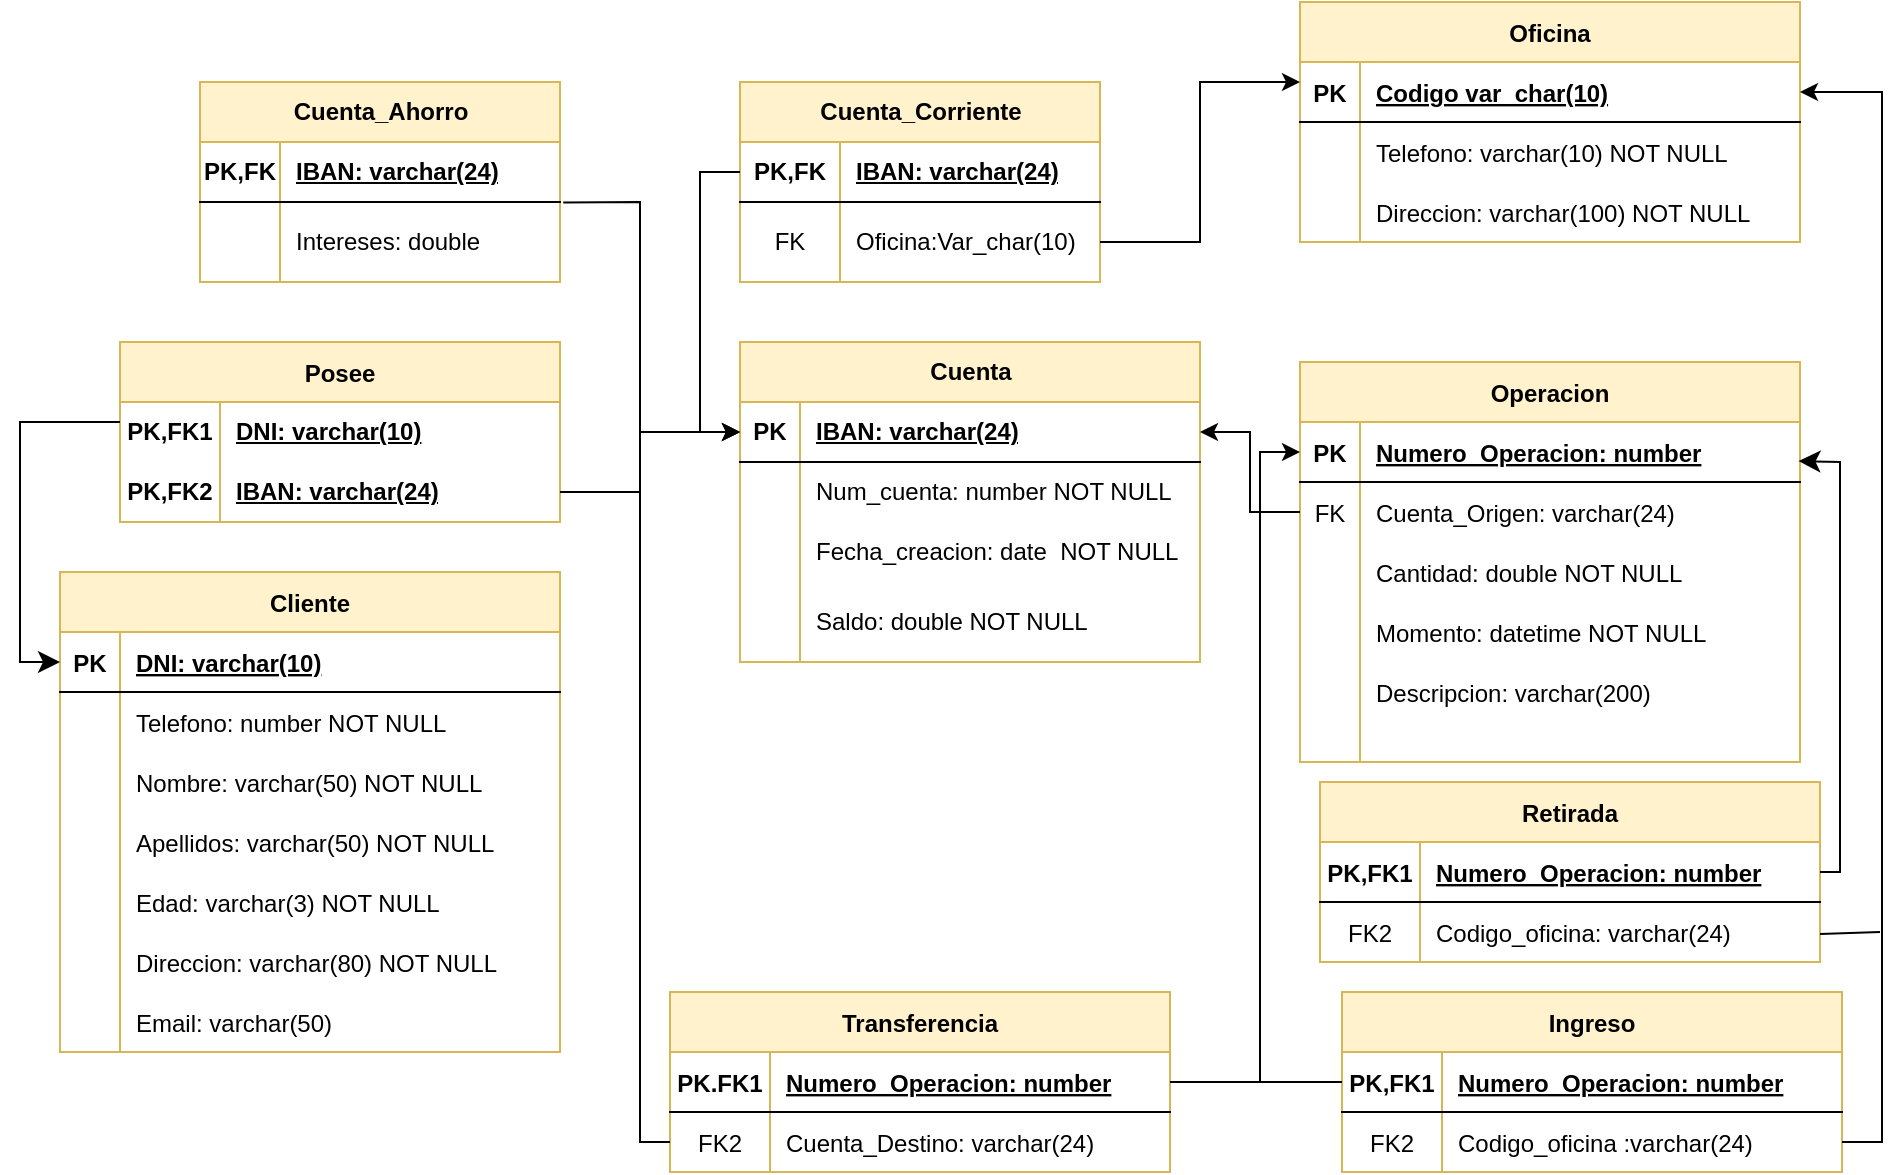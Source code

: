 <mxfile version="23.1.5" type="google">
  <diagram name="Página-1" id="_a5Kxed5pakfMNDHo23_">
    <mxGraphModel grid="1" page="1" gridSize="10" guides="1" tooltips="1" connect="1" arrows="1" fold="1" pageScale="1" pageWidth="827" pageHeight="1169" math="0" shadow="0">
      <root>
        <mxCell id="0" />
        <mxCell id="1" parent="0" />
        <mxCell id="SY_K9z8KjNiZFVUnsQmY-13" value="Oficina" style="shape=table;startSize=30;container=1;collapsible=1;childLayout=tableLayout;fixedRows=1;rowLines=0;fontStyle=1;align=center;resizeLast=1;fillColor=#fff2cc;strokeColor=#d6b656;" vertex="1" parent="1">
          <mxGeometry x="970" y="180" width="250" height="120" as="geometry" />
        </mxCell>
        <mxCell id="SY_K9z8KjNiZFVUnsQmY-14" value="" style="shape=partialRectangle;collapsible=0;dropTarget=0;pointerEvents=0;fillColor=none;points=[[0,0.5],[1,0.5]];portConstraint=eastwest;top=0;left=0;right=0;bottom=1;" vertex="1" parent="SY_K9z8KjNiZFVUnsQmY-13">
          <mxGeometry y="30" width="250" height="30" as="geometry" />
        </mxCell>
        <mxCell id="SY_K9z8KjNiZFVUnsQmY-15" value="PK" style="shape=partialRectangle;overflow=hidden;connectable=0;fillColor=none;top=0;left=0;bottom=0;right=0;fontStyle=1;" vertex="1" parent="SY_K9z8KjNiZFVUnsQmY-14">
          <mxGeometry width="30" height="30" as="geometry">
            <mxRectangle width="30" height="30" as="alternateBounds" />
          </mxGeometry>
        </mxCell>
        <mxCell id="SY_K9z8KjNiZFVUnsQmY-16" value="Codigo var_char(10)" style="shape=partialRectangle;overflow=hidden;connectable=0;fillColor=none;top=0;left=0;bottom=0;right=0;align=left;spacingLeft=6;fontStyle=5;" vertex="1" parent="SY_K9z8KjNiZFVUnsQmY-14">
          <mxGeometry x="30" width="220" height="30" as="geometry">
            <mxRectangle width="220" height="30" as="alternateBounds" />
          </mxGeometry>
        </mxCell>
        <mxCell id="8aGCpxh9kQ5YBulFgz8Q-68" value="" style="shape=tableRow;horizontal=0;startSize=0;swimlaneHead=0;swimlaneBody=0;fillColor=none;collapsible=0;dropTarget=0;points=[[0,0.5],[1,0.5]];portConstraint=eastwest;top=0;left=0;right=0;bottom=0;" vertex="1" parent="SY_K9z8KjNiZFVUnsQmY-13">
          <mxGeometry y="60" width="250" height="30" as="geometry" />
        </mxCell>
        <mxCell id="8aGCpxh9kQ5YBulFgz8Q-69" value="" style="shape=partialRectangle;connectable=0;fillColor=none;top=0;left=0;bottom=0;right=0;editable=1;overflow=hidden;" vertex="1" parent="8aGCpxh9kQ5YBulFgz8Q-68">
          <mxGeometry width="30" height="30" as="geometry">
            <mxRectangle width="30" height="30" as="alternateBounds" />
          </mxGeometry>
        </mxCell>
        <mxCell id="8aGCpxh9kQ5YBulFgz8Q-70" value="Telefono: varchar(10) NOT NULL" style="shape=partialRectangle;connectable=0;fillColor=none;top=0;left=0;bottom=0;right=0;align=left;spacingLeft=6;overflow=hidden;" vertex="1" parent="8aGCpxh9kQ5YBulFgz8Q-68">
          <mxGeometry x="30" width="220" height="30" as="geometry">
            <mxRectangle width="220" height="30" as="alternateBounds" />
          </mxGeometry>
        </mxCell>
        <mxCell id="8aGCpxh9kQ5YBulFgz8Q-57" value="" style="shape=tableRow;horizontal=0;startSize=0;swimlaneHead=0;swimlaneBody=0;fillColor=none;collapsible=0;dropTarget=0;points=[[0,0.5],[1,0.5]];portConstraint=eastwest;top=0;left=0;right=0;bottom=0;" vertex="1" parent="SY_K9z8KjNiZFVUnsQmY-13">
          <mxGeometry y="90" width="250" height="30" as="geometry" />
        </mxCell>
        <mxCell id="8aGCpxh9kQ5YBulFgz8Q-58" value="" style="shape=partialRectangle;connectable=0;fillColor=none;top=0;left=0;bottom=0;right=0;editable=1;overflow=hidden;" vertex="1" parent="8aGCpxh9kQ5YBulFgz8Q-57">
          <mxGeometry width="30" height="30" as="geometry">
            <mxRectangle width="30" height="30" as="alternateBounds" />
          </mxGeometry>
        </mxCell>
        <mxCell id="8aGCpxh9kQ5YBulFgz8Q-59" value="Direccion: varchar(100) NOT NULL" style="shape=partialRectangle;connectable=0;fillColor=none;top=0;left=0;bottom=0;right=0;align=left;spacingLeft=6;overflow=hidden;" vertex="1" parent="8aGCpxh9kQ5YBulFgz8Q-57">
          <mxGeometry x="30" width="220" height="30" as="geometry">
            <mxRectangle width="220" height="30" as="alternateBounds" />
          </mxGeometry>
        </mxCell>
        <mxCell id="SY_K9z8KjNiZFVUnsQmY-23" value="Cliente" style="shape=table;startSize=30;container=1;collapsible=1;childLayout=tableLayout;fixedRows=1;rowLines=0;fontStyle=1;align=center;resizeLast=1;fillColor=#fff2cc;strokeColor=#d6b656;" vertex="1" parent="1">
          <mxGeometry x="350" y="465" width="250" height="240" as="geometry" />
        </mxCell>
        <mxCell id="SY_K9z8KjNiZFVUnsQmY-24" value="" style="shape=partialRectangle;collapsible=0;dropTarget=0;pointerEvents=0;fillColor=none;points=[[0,0.5],[1,0.5]];portConstraint=eastwest;top=0;left=0;right=0;bottom=1;" vertex="1" parent="SY_K9z8KjNiZFVUnsQmY-23">
          <mxGeometry y="30" width="250" height="30" as="geometry" />
        </mxCell>
        <mxCell id="SY_K9z8KjNiZFVUnsQmY-25" value="PK" style="shape=partialRectangle;overflow=hidden;connectable=0;fillColor=none;top=0;left=0;bottom=0;right=0;fontStyle=1;" vertex="1" parent="SY_K9z8KjNiZFVUnsQmY-24">
          <mxGeometry width="30" height="30" as="geometry">
            <mxRectangle width="30" height="30" as="alternateBounds" />
          </mxGeometry>
        </mxCell>
        <mxCell id="SY_K9z8KjNiZFVUnsQmY-26" value="DNI: varchar(10)" style="shape=partialRectangle;overflow=hidden;connectable=0;fillColor=none;top=0;left=0;bottom=0;right=0;align=left;spacingLeft=6;fontStyle=5;" vertex="1" parent="SY_K9z8KjNiZFVUnsQmY-24">
          <mxGeometry x="30" width="220" height="30" as="geometry">
            <mxRectangle width="220" height="30" as="alternateBounds" />
          </mxGeometry>
        </mxCell>
        <mxCell id="SY_K9z8KjNiZFVUnsQmY-27" value="" style="shape=partialRectangle;collapsible=0;dropTarget=0;pointerEvents=0;fillColor=none;points=[[0,0.5],[1,0.5]];portConstraint=eastwest;top=0;left=0;right=0;bottom=0;" vertex="1" parent="SY_K9z8KjNiZFVUnsQmY-23">
          <mxGeometry y="60" width="250" height="30" as="geometry" />
        </mxCell>
        <mxCell id="SY_K9z8KjNiZFVUnsQmY-28" value="" style="shape=partialRectangle;overflow=hidden;connectable=0;fillColor=none;top=0;left=0;bottom=0;right=0;" vertex="1" parent="SY_K9z8KjNiZFVUnsQmY-27">
          <mxGeometry width="30" height="30" as="geometry">
            <mxRectangle width="30" height="30" as="alternateBounds" />
          </mxGeometry>
        </mxCell>
        <mxCell id="SY_K9z8KjNiZFVUnsQmY-29" value="Telefono: number NOT NULL" style="shape=partialRectangle;overflow=hidden;connectable=0;fillColor=none;top=0;left=0;bottom=0;right=0;align=left;spacingLeft=6;" vertex="1" parent="SY_K9z8KjNiZFVUnsQmY-27">
          <mxGeometry x="30" width="220" height="30" as="geometry">
            <mxRectangle width="220" height="30" as="alternateBounds" />
          </mxGeometry>
        </mxCell>
        <mxCell id="b5yKwRgQut3IJMSiJozB-2" value="" style="shape=tableRow;horizontal=0;startSize=0;swimlaneHead=0;swimlaneBody=0;fillColor=none;collapsible=0;dropTarget=0;points=[[0,0.5],[1,0.5]];portConstraint=eastwest;top=0;left=0;right=0;bottom=0;" vertex="1" parent="SY_K9z8KjNiZFVUnsQmY-23">
          <mxGeometry y="90" width="250" height="150" as="geometry" />
        </mxCell>
        <mxCell id="b5yKwRgQut3IJMSiJozB-3" value="" style="shape=partialRectangle;connectable=0;fillColor=none;top=0;left=0;bottom=0;right=0;editable=1;overflow=hidden;" vertex="1" parent="b5yKwRgQut3IJMSiJozB-2">
          <mxGeometry width="30" height="150" as="geometry">
            <mxRectangle width="30" height="150" as="alternateBounds" />
          </mxGeometry>
        </mxCell>
        <mxCell id="b5yKwRgQut3IJMSiJozB-4" value="" style="shape=partialRectangle;connectable=0;fillColor=none;top=0;left=0;bottom=0;right=0;align=left;spacingLeft=6;overflow=hidden;" vertex="1" parent="b5yKwRgQut3IJMSiJozB-2">
          <mxGeometry x="30" width="220" height="150" as="geometry">
            <mxRectangle width="220" height="150" as="alternateBounds" />
          </mxGeometry>
        </mxCell>
        <mxCell id="SY_K9z8KjNiZFVUnsQmY-30" value="Nombre: varchar(50) NOT NULL" style="shape=partialRectangle;overflow=hidden;connectable=0;fillColor=none;top=0;left=0;bottom=0;right=0;align=left;spacingLeft=6;" vertex="1" parent="1">
          <mxGeometry x="380" y="555" width="221" height="30" as="geometry">
            <mxRectangle width="220" height="30" as="alternateBounds" />
          </mxGeometry>
        </mxCell>
        <mxCell id="b5yKwRgQut3IJMSiJozB-5" value="Cuenta" style="shape=table;startSize=30;container=1;collapsible=1;childLayout=tableLayout;fixedRows=1;rowLines=0;fontStyle=1;align=center;resizeLast=1;html=1;fillColor=#fff2cc;strokeColor=#d6b656;" vertex="1" parent="1">
          <mxGeometry x="690" y="350" width="230" height="160" as="geometry">
            <mxRectangle x="130" y="410" width="80" height="30" as="alternateBounds" />
          </mxGeometry>
        </mxCell>
        <mxCell id="b5yKwRgQut3IJMSiJozB-6" value="" style="shape=tableRow;horizontal=0;startSize=0;swimlaneHead=0;swimlaneBody=0;fillColor=none;collapsible=0;dropTarget=0;points=[[0,0.5],[1,0.5]];portConstraint=eastwest;top=0;left=0;right=0;bottom=1;" vertex="1" parent="b5yKwRgQut3IJMSiJozB-5">
          <mxGeometry y="30" width="230" height="30" as="geometry" />
        </mxCell>
        <mxCell id="b5yKwRgQut3IJMSiJozB-7" value="PK" style="shape=partialRectangle;connectable=0;fillColor=none;top=0;left=0;bottom=0;right=0;fontStyle=1;overflow=hidden;whiteSpace=wrap;html=1;" vertex="1" parent="b5yKwRgQut3IJMSiJozB-6">
          <mxGeometry width="30" height="30" as="geometry">
            <mxRectangle width="30" height="30" as="alternateBounds" />
          </mxGeometry>
        </mxCell>
        <mxCell id="b5yKwRgQut3IJMSiJozB-8" value="IBAN: varchar(24)" style="shape=partialRectangle;connectable=0;fillColor=none;top=0;left=0;bottom=0;right=0;align=left;spacingLeft=6;fontStyle=5;overflow=hidden;whiteSpace=wrap;html=1;" vertex="1" parent="b5yKwRgQut3IJMSiJozB-6">
          <mxGeometry x="30" width="200" height="30" as="geometry">
            <mxRectangle width="200" height="30" as="alternateBounds" />
          </mxGeometry>
        </mxCell>
        <mxCell id="b5yKwRgQut3IJMSiJozB-9" value="" style="shape=tableRow;horizontal=0;startSize=0;swimlaneHead=0;swimlaneBody=0;fillColor=none;collapsible=0;dropTarget=0;points=[[0,0.5],[1,0.5]];portConstraint=eastwest;top=0;left=0;right=0;bottom=0;" vertex="1" parent="b5yKwRgQut3IJMSiJozB-5">
          <mxGeometry y="60" width="230" height="30" as="geometry" />
        </mxCell>
        <mxCell id="b5yKwRgQut3IJMSiJozB-10" value="" style="shape=partialRectangle;connectable=0;fillColor=none;top=0;left=0;bottom=0;right=0;editable=1;overflow=hidden;whiteSpace=wrap;html=1;" vertex="1" parent="b5yKwRgQut3IJMSiJozB-9">
          <mxGeometry width="30" height="30" as="geometry">
            <mxRectangle width="30" height="30" as="alternateBounds" />
          </mxGeometry>
        </mxCell>
        <mxCell id="b5yKwRgQut3IJMSiJozB-11" value="Num_cuenta: number NOT NULL" style="shape=partialRectangle;connectable=0;fillColor=none;top=0;left=0;bottom=0;right=0;align=left;spacingLeft=6;overflow=hidden;whiteSpace=wrap;html=1;" vertex="1" parent="b5yKwRgQut3IJMSiJozB-9">
          <mxGeometry x="30" width="200" height="30" as="geometry">
            <mxRectangle width="200" height="30" as="alternateBounds" />
          </mxGeometry>
        </mxCell>
        <mxCell id="b5yKwRgQut3IJMSiJozB-12" value="" style="shape=tableRow;horizontal=0;startSize=0;swimlaneHead=0;swimlaneBody=0;fillColor=none;collapsible=0;dropTarget=0;points=[[0,0.5],[1,0.5]];portConstraint=eastwest;top=0;left=0;right=0;bottom=0;" vertex="1" parent="b5yKwRgQut3IJMSiJozB-5">
          <mxGeometry y="90" width="230" height="30" as="geometry" />
        </mxCell>
        <mxCell id="b5yKwRgQut3IJMSiJozB-13" value="" style="shape=partialRectangle;connectable=0;fillColor=none;top=0;left=0;bottom=0;right=0;editable=1;overflow=hidden;whiteSpace=wrap;html=1;" vertex="1" parent="b5yKwRgQut3IJMSiJozB-12">
          <mxGeometry width="30" height="30" as="geometry">
            <mxRectangle width="30" height="30" as="alternateBounds" />
          </mxGeometry>
        </mxCell>
        <mxCell id="b5yKwRgQut3IJMSiJozB-14" value="Fecha_creacion: date&amp;nbsp; NOT NULL" style="shape=partialRectangle;connectable=0;fillColor=none;top=0;left=0;bottom=0;right=0;align=left;spacingLeft=6;overflow=hidden;whiteSpace=wrap;html=1;" vertex="1" parent="b5yKwRgQut3IJMSiJozB-12">
          <mxGeometry x="30" width="200" height="30" as="geometry">
            <mxRectangle width="200" height="30" as="alternateBounds" />
          </mxGeometry>
        </mxCell>
        <mxCell id="b5yKwRgQut3IJMSiJozB-15" value="" style="shape=tableRow;horizontal=0;startSize=0;swimlaneHead=0;swimlaneBody=0;fillColor=none;collapsible=0;dropTarget=0;points=[[0,0.5],[1,0.5]];portConstraint=eastwest;top=0;left=0;right=0;bottom=0;" vertex="1" parent="b5yKwRgQut3IJMSiJozB-5">
          <mxGeometry y="120" width="230" height="40" as="geometry" />
        </mxCell>
        <mxCell id="b5yKwRgQut3IJMSiJozB-16" value="" style="shape=partialRectangle;connectable=0;fillColor=none;top=0;left=0;bottom=0;right=0;editable=1;overflow=hidden;whiteSpace=wrap;html=1;" vertex="1" parent="b5yKwRgQut3IJMSiJozB-15">
          <mxGeometry width="30" height="40" as="geometry">
            <mxRectangle width="30" height="40" as="alternateBounds" />
          </mxGeometry>
        </mxCell>
        <mxCell id="b5yKwRgQut3IJMSiJozB-17" value="Saldo: double NOT NULL" style="shape=partialRectangle;connectable=0;fillColor=none;top=0;left=0;bottom=0;right=0;align=left;spacingLeft=6;overflow=hidden;whiteSpace=wrap;html=1;" vertex="1" parent="b5yKwRgQut3IJMSiJozB-15">
          <mxGeometry x="30" width="200" height="40" as="geometry">
            <mxRectangle width="200" height="40" as="alternateBounds" />
          </mxGeometry>
        </mxCell>
        <mxCell id="SY_K9z8KjNiZFVUnsQmY-31" value="Apellidos: varchar(50) NOT NULL" style="shape=partialRectangle;overflow=hidden;connectable=0;fillColor=none;top=0;left=0;bottom=0;right=0;align=left;spacingLeft=6;" vertex="1" parent="1">
          <mxGeometry x="380" y="585" width="220" height="30" as="geometry">
            <mxRectangle width="220" height="30" as="alternateBounds" />
          </mxGeometry>
        </mxCell>
        <mxCell id="SY_K9z8KjNiZFVUnsQmY-32" value="Edad: varchar(3) NOT NULL" style="shape=partialRectangle;overflow=hidden;connectable=0;fillColor=none;top=0;left=0;bottom=0;right=0;align=left;spacingLeft=6;" vertex="1" parent="1">
          <mxGeometry x="380" y="615" width="220" height="30" as="geometry">
            <mxRectangle width="220" height="30" as="alternateBounds" />
          </mxGeometry>
        </mxCell>
        <mxCell id="SY_K9z8KjNiZFVUnsQmY-33" value="Direccion: varchar(80) NOT NULL" style="shape=partialRectangle;overflow=hidden;connectable=0;fillColor=none;top=0;left=0;bottom=0;right=0;align=left;spacingLeft=6;" vertex="1" parent="1">
          <mxGeometry x="380" y="645" width="220" height="30" as="geometry">
            <mxRectangle width="220" height="30" as="alternateBounds" />
          </mxGeometry>
        </mxCell>
        <mxCell id="SY_K9z8KjNiZFVUnsQmY-34" value="Email: varchar(50)" style="shape=partialRectangle;overflow=hidden;connectable=0;fillColor=none;top=0;left=0;bottom=0;right=0;align=left;spacingLeft=6;" vertex="1" parent="1">
          <mxGeometry x="380" y="675" width="220" height="30" as="geometry">
            <mxRectangle width="220" height="30" as="alternateBounds" />
          </mxGeometry>
        </mxCell>
        <mxCell id="SY_K9z8KjNiZFVUnsQmY-48" value="Operacion" style="shape=table;startSize=30;container=1;collapsible=1;childLayout=tableLayout;fixedRows=1;rowLines=0;fontStyle=1;align=center;resizeLast=1;fillColor=#fff2cc;strokeColor=#d6b656;" vertex="1" parent="1">
          <mxGeometry x="970" y="360" width="250" height="200" as="geometry" />
        </mxCell>
        <mxCell id="SY_K9z8KjNiZFVUnsQmY-49" value="" style="shape=partialRectangle;collapsible=0;dropTarget=0;pointerEvents=0;fillColor=none;points=[[0,0.5],[1,0.5]];portConstraint=eastwest;top=0;left=0;right=0;bottom=1;" vertex="1" parent="SY_K9z8KjNiZFVUnsQmY-48">
          <mxGeometry y="30" width="250" height="30" as="geometry" />
        </mxCell>
        <mxCell id="SY_K9z8KjNiZFVUnsQmY-50" value="PK" style="shape=partialRectangle;overflow=hidden;connectable=0;fillColor=none;top=0;left=0;bottom=0;right=0;fontStyle=1;" vertex="1" parent="SY_K9z8KjNiZFVUnsQmY-49">
          <mxGeometry width="30" height="30" as="geometry">
            <mxRectangle width="30" height="30" as="alternateBounds" />
          </mxGeometry>
        </mxCell>
        <mxCell id="SY_K9z8KjNiZFVUnsQmY-51" value="Numero_Operacion: number" style="shape=partialRectangle;overflow=hidden;connectable=0;fillColor=none;top=0;left=0;bottom=0;right=0;align=left;spacingLeft=6;fontStyle=5;" vertex="1" parent="SY_K9z8KjNiZFVUnsQmY-49">
          <mxGeometry x="30" width="220" height="30" as="geometry">
            <mxRectangle width="220" height="30" as="alternateBounds" />
          </mxGeometry>
        </mxCell>
        <mxCell id="SY_K9z8KjNiZFVUnsQmY-52" value="" style="shape=partialRectangle;collapsible=0;dropTarget=0;pointerEvents=0;fillColor=none;points=[[0,0.5],[1,0.5]];portConstraint=eastwest;top=0;left=0;right=0;bottom=0;" vertex="1" parent="SY_K9z8KjNiZFVUnsQmY-48">
          <mxGeometry y="60" width="250" height="30" as="geometry" />
        </mxCell>
        <mxCell id="SY_K9z8KjNiZFVUnsQmY-53" value="FK" style="shape=partialRectangle;overflow=hidden;connectable=0;fillColor=none;top=0;left=0;bottom=0;right=0;" vertex="1" parent="SY_K9z8KjNiZFVUnsQmY-52">
          <mxGeometry width="30" height="30" as="geometry">
            <mxRectangle width="30" height="30" as="alternateBounds" />
          </mxGeometry>
        </mxCell>
        <mxCell id="SY_K9z8KjNiZFVUnsQmY-54" value="Cuenta_Origen: varchar(24)" style="shape=partialRectangle;overflow=hidden;connectable=0;fillColor=none;top=0;left=0;bottom=0;right=0;align=left;spacingLeft=6;" vertex="1" parent="SY_K9z8KjNiZFVUnsQmY-52">
          <mxGeometry x="30" width="220" height="30" as="geometry">
            <mxRectangle width="220" height="30" as="alternateBounds" />
          </mxGeometry>
        </mxCell>
        <mxCell id="SY_K9z8KjNiZFVUnsQmY-55" value="" style="shape=tableRow;horizontal=0;startSize=0;swimlaneHead=0;swimlaneBody=0;fillColor=none;collapsible=0;dropTarget=0;points=[[0,0.5],[1,0.5]];portConstraint=eastwest;top=0;left=0;right=0;bottom=0;" vertex="1" parent="SY_K9z8KjNiZFVUnsQmY-48">
          <mxGeometry y="90" width="250" height="110" as="geometry" />
        </mxCell>
        <mxCell id="SY_K9z8KjNiZFVUnsQmY-56" value="" style="shape=partialRectangle;connectable=0;fillColor=none;top=0;left=0;bottom=0;right=0;editable=1;overflow=hidden;" vertex="1" parent="SY_K9z8KjNiZFVUnsQmY-55">
          <mxGeometry width="30" height="110" as="geometry">
            <mxRectangle width="30" height="110" as="alternateBounds" />
          </mxGeometry>
        </mxCell>
        <mxCell id="SY_K9z8KjNiZFVUnsQmY-57" value="" style="shape=partialRectangle;connectable=0;fillColor=none;top=0;left=0;bottom=0;right=0;align=left;spacingLeft=6;overflow=hidden;" vertex="1" parent="SY_K9z8KjNiZFVUnsQmY-55">
          <mxGeometry x="30" width="220" height="110" as="geometry">
            <mxRectangle width="220" height="110" as="alternateBounds" />
          </mxGeometry>
        </mxCell>
        <mxCell id="SY_K9z8KjNiZFVUnsQmY-58" value="Cantidad: double NOT NULL" style="shape=partialRectangle;overflow=hidden;connectable=0;fillColor=none;top=0;left=0;bottom=0;right=0;align=left;spacingLeft=6;" vertex="1" parent="1">
          <mxGeometry x="1000" y="450" width="220" height="30" as="geometry">
            <mxRectangle width="220" height="30" as="alternateBounds" />
          </mxGeometry>
        </mxCell>
        <mxCell id="8aGCpxh9kQ5YBulFgz8Q-4" value="Posee" style="shape=table;startSize=30;container=1;collapsible=1;childLayout=tableLayout;fixedRows=1;rowLines=0;fontStyle=1;align=center;resizeLast=1;fillColor=#fff2cc;strokeColor=#d6b656;" vertex="1" parent="1">
          <mxGeometry x="380" y="350" width="220" height="90" as="geometry" />
        </mxCell>
        <mxCell id="8aGCpxh9kQ5YBulFgz8Q-23" value="" style="shape=tableRow;horizontal=0;startSize=0;swimlaneHead=0;swimlaneBody=0;fillColor=none;collapsible=0;dropTarget=0;points=[[0,0.5],[1,0.5]];portConstraint=eastwest;top=0;left=0;right=0;bottom=0;" vertex="1" parent="8aGCpxh9kQ5YBulFgz8Q-4">
          <mxGeometry y="30" width="220" height="30" as="geometry" />
        </mxCell>
        <mxCell id="8aGCpxh9kQ5YBulFgz8Q-24" value="&lt;b style=&quot;border-color: var(--border-color);&quot;&gt;PK&lt;/b&gt;&lt;b&gt;,FK1&lt;/b&gt;" style="shape=partialRectangle;connectable=0;fillColor=none;top=0;left=0;bottom=0;right=0;fontStyle=0;overflow=hidden;whiteSpace=wrap;html=1;" vertex="1" parent="8aGCpxh9kQ5YBulFgz8Q-23">
          <mxGeometry width="50" height="30" as="geometry">
            <mxRectangle width="50" height="30" as="alternateBounds" />
          </mxGeometry>
        </mxCell>
        <mxCell id="8aGCpxh9kQ5YBulFgz8Q-25" value="&lt;b&gt;&lt;u&gt;DNI: varchar(10)&lt;/u&gt;&lt;/b&gt;" style="shape=partialRectangle;connectable=0;fillColor=none;top=0;left=0;bottom=0;right=0;align=left;spacingLeft=6;fontStyle=0;overflow=hidden;whiteSpace=wrap;html=1;" vertex="1" parent="8aGCpxh9kQ5YBulFgz8Q-23">
          <mxGeometry x="50" width="170" height="30" as="geometry">
            <mxRectangle width="170" height="30" as="alternateBounds" />
          </mxGeometry>
        </mxCell>
        <mxCell id="8aGCpxh9kQ5YBulFgz8Q-26" value="" style="shape=tableRow;horizontal=0;startSize=0;swimlaneHead=0;swimlaneBody=0;fillColor=none;collapsible=0;dropTarget=0;points=[[0,0.5],[1,0.5]];portConstraint=eastwest;top=0;left=0;right=0;bottom=0;" vertex="1" parent="8aGCpxh9kQ5YBulFgz8Q-4">
          <mxGeometry y="60" width="220" height="30" as="geometry" />
        </mxCell>
        <mxCell id="8aGCpxh9kQ5YBulFgz8Q-27" value="&lt;b style=&quot;border-color: var(--border-color);&quot;&gt;PK,&lt;/b&gt;&lt;b&gt;FK2&lt;/b&gt;" style="shape=partialRectangle;connectable=0;fillColor=none;top=0;left=0;bottom=0;right=0;fontStyle=0;overflow=hidden;whiteSpace=wrap;html=1;" vertex="1" parent="8aGCpxh9kQ5YBulFgz8Q-26">
          <mxGeometry width="50" height="30" as="geometry">
            <mxRectangle width="50" height="30" as="alternateBounds" />
          </mxGeometry>
        </mxCell>
        <mxCell id="8aGCpxh9kQ5YBulFgz8Q-28" value="&lt;u&gt;&lt;b&gt;IBAN: varchar(24)&lt;/b&gt;&lt;/u&gt;" style="shape=partialRectangle;connectable=0;fillColor=none;top=0;left=0;bottom=0;right=0;align=left;spacingLeft=6;fontStyle=0;overflow=hidden;whiteSpace=wrap;html=1;" vertex="1" parent="8aGCpxh9kQ5YBulFgz8Q-26">
          <mxGeometry x="50" width="170" height="30" as="geometry">
            <mxRectangle width="170" height="30" as="alternateBounds" />
          </mxGeometry>
        </mxCell>
        <mxCell id="SY_K9z8KjNiZFVUnsQmY-59" value="Momento: datetime NOT NULL" style="shape=partialRectangle;overflow=hidden;connectable=0;fillColor=none;top=0;left=0;bottom=0;right=0;align=left;spacingLeft=6;" vertex="1" parent="1">
          <mxGeometry x="1000" y="480" width="220" height="30" as="geometry">
            <mxRectangle width="220" height="30" as="alternateBounds" />
          </mxGeometry>
        </mxCell>
        <mxCell id="SY_K9z8KjNiZFVUnsQmY-61" value="Descripcion: varchar(200)" style="shape=partialRectangle;overflow=hidden;connectable=0;fillColor=none;top=0;left=0;bottom=0;right=0;align=left;spacingLeft=6;" vertex="1" parent="1">
          <mxGeometry x="1000" y="510" width="220" height="30" as="geometry">
            <mxRectangle width="220" height="30" as="alternateBounds" />
          </mxGeometry>
        </mxCell>
        <mxCell id="8aGCpxh9kQ5YBulFgz8Q-32" value="Cuenta_Ahorro" style="shape=table;startSize=30;container=1;collapsible=1;childLayout=tableLayout;fixedRows=1;rowLines=0;fontStyle=1;align=center;resizeLast=1;html=1;fillColor=#fff2cc;strokeColor=#d6b656;" vertex="1" parent="1">
          <mxGeometry x="420" y="220" width="180" height="100" as="geometry">
            <mxRectangle x="130" y="410" width="80" height="30" as="alternateBounds" />
          </mxGeometry>
        </mxCell>
        <mxCell id="8aGCpxh9kQ5YBulFgz8Q-33" value="" style="shape=tableRow;horizontal=0;startSize=0;swimlaneHead=0;swimlaneBody=0;fillColor=none;collapsible=0;dropTarget=0;points=[[0,0.5],[1,0.5]];portConstraint=eastwest;top=0;left=0;right=0;bottom=1;" vertex="1" parent="8aGCpxh9kQ5YBulFgz8Q-32">
          <mxGeometry y="30" width="180" height="30" as="geometry" />
        </mxCell>
        <mxCell id="8aGCpxh9kQ5YBulFgz8Q-34" value="PK,FK" style="shape=partialRectangle;connectable=0;fillColor=none;top=0;left=0;bottom=0;right=0;fontStyle=1;overflow=hidden;whiteSpace=wrap;html=1;" vertex="1" parent="8aGCpxh9kQ5YBulFgz8Q-33">
          <mxGeometry width="40" height="30" as="geometry">
            <mxRectangle width="40" height="30" as="alternateBounds" />
          </mxGeometry>
        </mxCell>
        <mxCell id="8aGCpxh9kQ5YBulFgz8Q-35" value="IBAN: varchar(24)" style="shape=partialRectangle;connectable=0;fillColor=none;top=0;left=0;bottom=0;right=0;align=left;spacingLeft=6;fontStyle=5;overflow=hidden;whiteSpace=wrap;html=1;" vertex="1" parent="8aGCpxh9kQ5YBulFgz8Q-33">
          <mxGeometry x="40" width="140" height="30" as="geometry">
            <mxRectangle width="140" height="30" as="alternateBounds" />
          </mxGeometry>
        </mxCell>
        <mxCell id="8aGCpxh9kQ5YBulFgz8Q-42" value="" style="shape=tableRow;horizontal=0;startSize=0;swimlaneHead=0;swimlaneBody=0;fillColor=none;collapsible=0;dropTarget=0;points=[[0,0.5],[1,0.5]];portConstraint=eastwest;top=0;left=0;right=0;bottom=0;" vertex="1" parent="8aGCpxh9kQ5YBulFgz8Q-32">
          <mxGeometry y="60" width="180" height="40" as="geometry" />
        </mxCell>
        <mxCell id="8aGCpxh9kQ5YBulFgz8Q-43" value="" style="shape=partialRectangle;connectable=0;fillColor=none;top=0;left=0;bottom=0;right=0;editable=1;overflow=hidden;whiteSpace=wrap;html=1;" vertex="1" parent="8aGCpxh9kQ5YBulFgz8Q-42">
          <mxGeometry width="40" height="40" as="geometry">
            <mxRectangle width="40" height="40" as="alternateBounds" />
          </mxGeometry>
        </mxCell>
        <mxCell id="8aGCpxh9kQ5YBulFgz8Q-44" value="Intereses: double" style="shape=partialRectangle;connectable=0;fillColor=none;top=0;left=0;bottom=0;right=0;align=left;spacingLeft=6;overflow=hidden;whiteSpace=wrap;html=1;" vertex="1" parent="8aGCpxh9kQ5YBulFgz8Q-42">
          <mxGeometry x="40" width="140" height="40" as="geometry">
            <mxRectangle width="140" height="40" as="alternateBounds" />
          </mxGeometry>
        </mxCell>
        <mxCell id="8aGCpxh9kQ5YBulFgz8Q-45" value="Cuenta_Corriente" style="shape=table;startSize=30;container=1;collapsible=1;childLayout=tableLayout;fixedRows=1;rowLines=0;fontStyle=1;align=center;resizeLast=1;html=1;fillColor=#fff2cc;strokeColor=#d6b656;" vertex="1" parent="1">
          <mxGeometry x="690" y="220" width="180" height="100" as="geometry">
            <mxRectangle x="130" y="410" width="80" height="30" as="alternateBounds" />
          </mxGeometry>
        </mxCell>
        <mxCell id="8aGCpxh9kQ5YBulFgz8Q-46" value="" style="shape=tableRow;horizontal=0;startSize=0;swimlaneHead=0;swimlaneBody=0;fillColor=none;collapsible=0;dropTarget=0;points=[[0,0.5],[1,0.5]];portConstraint=eastwest;top=0;left=0;right=0;bottom=1;" vertex="1" parent="8aGCpxh9kQ5YBulFgz8Q-45">
          <mxGeometry y="30" width="180" height="30" as="geometry" />
        </mxCell>
        <mxCell id="8aGCpxh9kQ5YBulFgz8Q-47" value="PK,FK" style="shape=partialRectangle;connectable=0;fillColor=none;top=0;left=0;bottom=0;right=0;fontStyle=1;overflow=hidden;whiteSpace=wrap;html=1;" vertex="1" parent="8aGCpxh9kQ5YBulFgz8Q-46">
          <mxGeometry width="50" height="30" as="geometry">
            <mxRectangle width="50" height="30" as="alternateBounds" />
          </mxGeometry>
        </mxCell>
        <mxCell id="8aGCpxh9kQ5YBulFgz8Q-48" value="IBAN: varchar(24)" style="shape=partialRectangle;connectable=0;fillColor=none;top=0;left=0;bottom=0;right=0;align=left;spacingLeft=6;fontStyle=5;overflow=hidden;whiteSpace=wrap;html=1;" vertex="1" parent="8aGCpxh9kQ5YBulFgz8Q-46">
          <mxGeometry x="50" width="130" height="30" as="geometry">
            <mxRectangle width="130" height="30" as="alternateBounds" />
          </mxGeometry>
        </mxCell>
        <mxCell id="8aGCpxh9kQ5YBulFgz8Q-49" value="" style="shape=tableRow;horizontal=0;startSize=0;swimlaneHead=0;swimlaneBody=0;fillColor=none;collapsible=0;dropTarget=0;points=[[0,0.5],[1,0.5]];portConstraint=eastwest;top=0;left=0;right=0;bottom=0;" vertex="1" parent="8aGCpxh9kQ5YBulFgz8Q-45">
          <mxGeometry y="60" width="180" height="40" as="geometry" />
        </mxCell>
        <mxCell id="8aGCpxh9kQ5YBulFgz8Q-50" value="FK" style="shape=partialRectangle;connectable=0;fillColor=none;top=0;left=0;bottom=0;right=0;editable=1;overflow=hidden;whiteSpace=wrap;html=1;" vertex="1" parent="8aGCpxh9kQ5YBulFgz8Q-49">
          <mxGeometry width="50" height="40" as="geometry">
            <mxRectangle width="50" height="40" as="alternateBounds" />
          </mxGeometry>
        </mxCell>
        <mxCell id="8aGCpxh9kQ5YBulFgz8Q-51" value="Oficina:Var_char(10)" style="shape=partialRectangle;connectable=0;fillColor=none;top=0;left=0;bottom=0;right=0;align=left;spacingLeft=6;overflow=hidden;whiteSpace=wrap;html=1;" vertex="1" parent="8aGCpxh9kQ5YBulFgz8Q-49">
          <mxGeometry x="50" width="130" height="40" as="geometry">
            <mxRectangle width="130" height="40" as="alternateBounds" />
          </mxGeometry>
        </mxCell>
        <mxCell id="8aGCpxh9kQ5YBulFgz8Q-80" value="Transferencia" style="shape=table;startSize=30;container=1;collapsible=1;childLayout=tableLayout;fixedRows=1;rowLines=0;fontStyle=1;align=center;resizeLast=1;fillColor=#fff2cc;strokeColor=#d6b656;" vertex="1" parent="1">
          <mxGeometry x="655" y="675" width="250" height="90" as="geometry" />
        </mxCell>
        <mxCell id="8aGCpxh9kQ5YBulFgz8Q-81" value="" style="shape=partialRectangle;collapsible=0;dropTarget=0;pointerEvents=0;fillColor=none;points=[[0,0.5],[1,0.5]];portConstraint=eastwest;top=0;left=0;right=0;bottom=1;" vertex="1" parent="8aGCpxh9kQ5YBulFgz8Q-80">
          <mxGeometry y="30" width="250" height="30" as="geometry" />
        </mxCell>
        <mxCell id="8aGCpxh9kQ5YBulFgz8Q-82" value="PK.FK1" style="shape=partialRectangle;overflow=hidden;connectable=0;fillColor=none;top=0;left=0;bottom=0;right=0;fontStyle=1;" vertex="1" parent="8aGCpxh9kQ5YBulFgz8Q-81">
          <mxGeometry width="50" height="30" as="geometry">
            <mxRectangle width="50" height="30" as="alternateBounds" />
          </mxGeometry>
        </mxCell>
        <mxCell id="8aGCpxh9kQ5YBulFgz8Q-83" value="Numero_Operacion: number" style="shape=partialRectangle;overflow=hidden;connectable=0;fillColor=none;top=0;left=0;bottom=0;right=0;align=left;spacingLeft=6;fontStyle=5;" vertex="1" parent="8aGCpxh9kQ5YBulFgz8Q-81">
          <mxGeometry x="50" width="200" height="30" as="geometry">
            <mxRectangle width="200" height="30" as="alternateBounds" />
          </mxGeometry>
        </mxCell>
        <mxCell id="8aGCpxh9kQ5YBulFgz8Q-84" value="" style="shape=partialRectangle;collapsible=0;dropTarget=0;pointerEvents=0;fillColor=none;points=[[0,0.5],[1,0.5]];portConstraint=eastwest;top=0;left=0;right=0;bottom=0;" vertex="1" parent="8aGCpxh9kQ5YBulFgz8Q-80">
          <mxGeometry y="60" width="250" height="30" as="geometry" />
        </mxCell>
        <mxCell id="8aGCpxh9kQ5YBulFgz8Q-85" value="FK2" style="shape=partialRectangle;overflow=hidden;connectable=0;fillColor=none;top=0;left=0;bottom=0;right=0;fontStyle=0" vertex="1" parent="8aGCpxh9kQ5YBulFgz8Q-84">
          <mxGeometry width="50" height="30" as="geometry">
            <mxRectangle width="50" height="30" as="alternateBounds" />
          </mxGeometry>
        </mxCell>
        <mxCell id="8aGCpxh9kQ5YBulFgz8Q-86" value="Cuenta_Destino: varchar(24)" style="shape=partialRectangle;overflow=hidden;connectable=0;fillColor=none;top=0;left=0;bottom=0;right=0;align=left;spacingLeft=6;fontStyle=0" vertex="1" parent="8aGCpxh9kQ5YBulFgz8Q-84">
          <mxGeometry x="50" width="200" height="30" as="geometry">
            <mxRectangle width="200" height="30" as="alternateBounds" />
          </mxGeometry>
        </mxCell>
        <mxCell id="8aGCpxh9kQ5YBulFgz8Q-100" value="Ingreso" style="shape=table;startSize=30;container=1;collapsible=1;childLayout=tableLayout;fixedRows=1;rowLines=0;fontStyle=1;align=center;resizeLast=1;fillColor=#fff2cc;strokeColor=#d6b656;" vertex="1" parent="1">
          <mxGeometry x="991" y="675" width="250" height="90" as="geometry" />
        </mxCell>
        <mxCell id="8aGCpxh9kQ5YBulFgz8Q-101" value="" style="shape=partialRectangle;collapsible=0;dropTarget=0;pointerEvents=0;fillColor=none;points=[[0,0.5],[1,0.5]];portConstraint=eastwest;top=0;left=0;right=0;bottom=1;" vertex="1" parent="8aGCpxh9kQ5YBulFgz8Q-100">
          <mxGeometry y="30" width="250" height="30" as="geometry" />
        </mxCell>
        <mxCell id="8aGCpxh9kQ5YBulFgz8Q-102" value="PK,FK1" style="shape=partialRectangle;overflow=hidden;connectable=0;fillColor=none;top=0;left=0;bottom=0;right=0;fontStyle=1;" vertex="1" parent="8aGCpxh9kQ5YBulFgz8Q-101">
          <mxGeometry width="50" height="30" as="geometry">
            <mxRectangle width="50" height="30" as="alternateBounds" />
          </mxGeometry>
        </mxCell>
        <mxCell id="8aGCpxh9kQ5YBulFgz8Q-103" value="Numero_Operacion: number" style="shape=partialRectangle;overflow=hidden;connectable=0;fillColor=none;top=0;left=0;bottom=0;right=0;align=left;spacingLeft=6;fontStyle=5;" vertex="1" parent="8aGCpxh9kQ5YBulFgz8Q-101">
          <mxGeometry x="50" width="200" height="30" as="geometry">
            <mxRectangle width="200" height="30" as="alternateBounds" />
          </mxGeometry>
        </mxCell>
        <mxCell id="8aGCpxh9kQ5YBulFgz8Q-104" value="" style="shape=partialRectangle;collapsible=0;dropTarget=0;pointerEvents=0;fillColor=none;points=[[0,0.5],[1,0.5]];portConstraint=eastwest;top=0;left=0;right=0;bottom=0;" vertex="1" parent="8aGCpxh9kQ5YBulFgz8Q-100">
          <mxGeometry y="60" width="250" height="30" as="geometry" />
        </mxCell>
        <mxCell id="8aGCpxh9kQ5YBulFgz8Q-105" value="FK2" style="shape=partialRectangle;overflow=hidden;connectable=0;fillColor=none;top=0;left=0;bottom=0;right=0;" vertex="1" parent="8aGCpxh9kQ5YBulFgz8Q-104">
          <mxGeometry width="50" height="30" as="geometry">
            <mxRectangle width="50" height="30" as="alternateBounds" />
          </mxGeometry>
        </mxCell>
        <mxCell id="8aGCpxh9kQ5YBulFgz8Q-106" value="Codigo_oficina :varchar(24)" style="shape=partialRectangle;overflow=hidden;connectable=0;fillColor=none;top=0;left=0;bottom=0;right=0;align=left;spacingLeft=6;" vertex="1" parent="8aGCpxh9kQ5YBulFgz8Q-104">
          <mxGeometry x="50" width="200" height="30" as="geometry">
            <mxRectangle width="200" height="30" as="alternateBounds" />
          </mxGeometry>
        </mxCell>
        <mxCell id="8aGCpxh9kQ5YBulFgz8Q-110" value="Retirada" style="shape=table;startSize=30;container=1;collapsible=1;childLayout=tableLayout;fixedRows=1;rowLines=0;fontStyle=1;align=center;resizeLast=1;fillColor=#fff2cc;strokeColor=#d6b656;" vertex="1" parent="1">
          <mxGeometry x="980" y="570" width="250" height="90" as="geometry" />
        </mxCell>
        <mxCell id="8aGCpxh9kQ5YBulFgz8Q-111" value="" style="shape=partialRectangle;collapsible=0;dropTarget=0;pointerEvents=0;fillColor=none;points=[[0,0.5],[1,0.5]];portConstraint=eastwest;top=0;left=0;right=0;bottom=1;" vertex="1" parent="8aGCpxh9kQ5YBulFgz8Q-110">
          <mxGeometry y="30" width="250" height="30" as="geometry" />
        </mxCell>
        <mxCell id="8aGCpxh9kQ5YBulFgz8Q-112" value="PK,FK1" style="shape=partialRectangle;overflow=hidden;connectable=0;fillColor=none;top=0;left=0;bottom=0;right=0;fontStyle=1;" vertex="1" parent="8aGCpxh9kQ5YBulFgz8Q-111">
          <mxGeometry width="50" height="30" as="geometry">
            <mxRectangle width="50" height="30" as="alternateBounds" />
          </mxGeometry>
        </mxCell>
        <mxCell id="8aGCpxh9kQ5YBulFgz8Q-113" value="Numero_Operacion: number" style="shape=partialRectangle;overflow=hidden;connectable=0;fillColor=none;top=0;left=0;bottom=0;right=0;align=left;spacingLeft=6;fontStyle=5;" vertex="1" parent="8aGCpxh9kQ5YBulFgz8Q-111">
          <mxGeometry x="50" width="200" height="30" as="geometry">
            <mxRectangle width="200" height="30" as="alternateBounds" />
          </mxGeometry>
        </mxCell>
        <mxCell id="8aGCpxh9kQ5YBulFgz8Q-114" value="" style="shape=partialRectangle;collapsible=0;dropTarget=0;pointerEvents=0;fillColor=none;points=[[0,0.5],[1,0.5]];portConstraint=eastwest;top=0;left=0;right=0;bottom=0;" vertex="1" parent="8aGCpxh9kQ5YBulFgz8Q-110">
          <mxGeometry y="60" width="250" height="30" as="geometry" />
        </mxCell>
        <mxCell id="8aGCpxh9kQ5YBulFgz8Q-115" value="FK2" style="shape=partialRectangle;overflow=hidden;connectable=0;fillColor=none;top=0;left=0;bottom=0;right=0;" vertex="1" parent="8aGCpxh9kQ5YBulFgz8Q-114">
          <mxGeometry width="50" height="30" as="geometry">
            <mxRectangle width="50" height="30" as="alternateBounds" />
          </mxGeometry>
        </mxCell>
        <mxCell id="8aGCpxh9kQ5YBulFgz8Q-116" value="Codigo_oficina: varchar(24)" style="shape=partialRectangle;overflow=hidden;connectable=0;fillColor=none;top=0;left=0;bottom=0;right=0;align=left;spacingLeft=6;" vertex="1" parent="8aGCpxh9kQ5YBulFgz8Q-114">
          <mxGeometry x="50" width="200" height="30" as="geometry">
            <mxRectangle width="200" height="30" as="alternateBounds" />
          </mxGeometry>
        </mxCell>
        <mxCell id="b5yKwRgQut3IJMSiJozB-38" value="" style="endArrow=classic;html=1;rounded=0;exitX=1;exitY=0.5;exitDx=0;exitDy=0;endFill=1;startArrow=none;startFill=0;" edge="1" parent="1" source="8aGCpxh9kQ5YBulFgz8Q-49">
          <mxGeometry width="50" height="50" relative="1" as="geometry">
            <mxPoint x="920" y="300" as="sourcePoint" />
            <mxPoint x="970" y="220" as="targetPoint" />
            <Array as="points">
              <mxPoint x="920" y="300" />
              <mxPoint x="920" y="220" />
            </Array>
          </mxGeometry>
        </mxCell>
        <mxCell id="b5yKwRgQut3IJMSiJozB-40" value="" style="endArrow=none;html=1;rounded=0;entryX=1.009;entryY=0.005;entryDx=0;entryDy=0;entryPerimeter=0;exitX=0;exitY=0.5;exitDx=0;exitDy=0;startArrow=classic;startFill=1;endFill=0;" edge="1" parent="1" source="b5yKwRgQut3IJMSiJozB-6" target="8aGCpxh9kQ5YBulFgz8Q-42">
          <mxGeometry width="50" height="50" relative="1" as="geometry">
            <mxPoint x="630" y="370" as="sourcePoint" />
            <mxPoint x="680" y="320" as="targetPoint" />
            <Array as="points">
              <mxPoint x="640" y="395" />
              <mxPoint x="640" y="280" />
            </Array>
          </mxGeometry>
        </mxCell>
        <mxCell id="ZxCR_MBp3aTZWWbXMTu_-6" style="edgeStyle=orthogonalEdgeStyle;rounded=0;orthogonalLoop=1;jettySize=auto;html=1;exitX=0;exitY=0.5;exitDx=0;exitDy=0;entryX=0;entryY=0.5;entryDx=0;entryDy=0;" edge="1" parent="1" source="8aGCpxh9kQ5YBulFgz8Q-46" target="b5yKwRgQut3IJMSiJozB-6">
          <mxGeometry relative="1" as="geometry" />
        </mxCell>
        <mxCell id="ZxCR_MBp3aTZWWbXMTu_-7" style="edgeStyle=orthogonalEdgeStyle;rounded=0;orthogonalLoop=1;jettySize=auto;html=1;exitX=0;exitY=0.5;exitDx=0;exitDy=0;entryX=1;entryY=0.5;entryDx=0;entryDy=0;" edge="1" parent="1" source="SY_K9z8KjNiZFVUnsQmY-52" target="b5yKwRgQut3IJMSiJozB-6">
          <mxGeometry relative="1" as="geometry" />
        </mxCell>
        <mxCell id="ZxCR_MBp3aTZWWbXMTu_-12" style="edgeStyle=orthogonalEdgeStyle;rounded=0;orthogonalLoop=1;jettySize=auto;html=1;exitX=1;exitY=0.5;exitDx=0;exitDy=0;entryX=0;entryY=0.5;entryDx=0;entryDy=0;" edge="1" parent="1" source="8aGCpxh9kQ5YBulFgz8Q-81" target="SY_K9z8KjNiZFVUnsQmY-49">
          <mxGeometry relative="1" as="geometry">
            <Array as="points">
              <mxPoint x="950" y="720" />
              <mxPoint x="950" y="405" />
            </Array>
          </mxGeometry>
        </mxCell>
        <mxCell id="ZxCR_MBp3aTZWWbXMTu_-14" style="edgeStyle=orthogonalEdgeStyle;rounded=0;orthogonalLoop=1;jettySize=auto;html=1;exitX=0;exitY=0.5;exitDx=0;exitDy=0;entryX=0;entryY=0.5;entryDx=0;entryDy=0;" edge="1" parent="1" source="8aGCpxh9kQ5YBulFgz8Q-84" target="b5yKwRgQut3IJMSiJozB-6">
          <mxGeometry relative="1" as="geometry">
            <Array as="points">
              <mxPoint x="640" y="750" />
              <mxPoint x="640" y="395" />
            </Array>
          </mxGeometry>
        </mxCell>
        <mxCell id="ZxCR_MBp3aTZWWbXMTu_-16" style="edgeStyle=orthogonalEdgeStyle;rounded=0;orthogonalLoop=1;jettySize=auto;html=1;exitX=1;exitY=0.5;exitDx=0;exitDy=0;entryX=1;entryY=0.5;entryDx=0;entryDy=0;" edge="1" parent="1" source="8aGCpxh9kQ5YBulFgz8Q-104" target="SY_K9z8KjNiZFVUnsQmY-14">
          <mxGeometry relative="1" as="geometry" />
        </mxCell>
        <mxCell id="Nhn2S8OfscPXL2KYOjja-1" value="" style="endArrow=none;html=1;rounded=0;fontSize=12;startSize=8;endSize=8;entryX=0;entryY=0.5;entryDx=0;entryDy=0;" edge="1" parent="1" target="8aGCpxh9kQ5YBulFgz8Q-101" source="8aGCpxh9kQ5YBulFgz8Q-81">
          <mxGeometry width="50" height="50" relative="1" as="geometry">
            <mxPoint x="930" y="665" as="sourcePoint" />
            <mxPoint x="890" y="610" as="targetPoint" />
          </mxGeometry>
        </mxCell>
        <mxCell id="Nhn2S8OfscPXL2KYOjja-2" value="" style="endArrow=none;html=1;rounded=0;fontSize=12;startSize=8;endSize=8;exitX=1;exitY=0.5;exitDx=0;exitDy=0;" edge="1" parent="1" source="8aGCpxh9kQ5YBulFgz8Q-26">
          <mxGeometry width="50" height="50" relative="1" as="geometry">
            <mxPoint x="580" y="420" as="sourcePoint" />
            <mxPoint x="640" y="425" as="targetPoint" />
          </mxGeometry>
        </mxCell>
        <mxCell id="TPUwvQLyn3OBoLkTNHsz-3" value="" style="endArrow=classic;html=1;rounded=0;fontSize=12;startSize=8;endSize=8;entryX=0;entryY=0.5;entryDx=0;entryDy=0;exitX=0;exitY=0.333;exitDx=0;exitDy=0;exitPerimeter=0;" edge="1" parent="1" source="8aGCpxh9kQ5YBulFgz8Q-23" target="SY_K9z8KjNiZFVUnsQmY-24">
          <mxGeometry width="50" height="50" relative="1" as="geometry">
            <mxPoint x="330" y="390" as="sourcePoint" />
            <mxPoint x="320" y="400" as="targetPoint" />
            <Array as="points">
              <mxPoint x="330" y="390" />
              <mxPoint x="330" y="510" />
            </Array>
          </mxGeometry>
        </mxCell>
        <mxCell id="TPUwvQLyn3OBoLkTNHsz-7" value="" style="endArrow=classic;html=1;rounded=0;fontSize=12;startSize=8;endSize=8;entryX=0.997;entryY=0.651;entryDx=0;entryDy=0;exitX=1;exitY=0.5;exitDx=0;exitDy=0;entryPerimeter=0;" edge="1" parent="1" source="8aGCpxh9kQ5YBulFgz8Q-111" target="SY_K9z8KjNiZFVUnsQmY-49">
          <mxGeometry width="50" height="50" relative="1" as="geometry">
            <mxPoint x="1100" y="470" as="sourcePoint" />
            <mxPoint x="1150" y="420" as="targetPoint" />
            <Array as="points">
              <mxPoint x="1240" y="615" />
              <mxPoint x="1240" y="410" />
            </Array>
          </mxGeometry>
        </mxCell>
        <mxCell id="TPUwvQLyn3OBoLkTNHsz-8" value="" style="endArrow=none;html=1;rounded=0;fontSize=12;startSize=8;endSize=8;" edge="1" parent="1">
          <mxGeometry width="50" height="50" relative="1" as="geometry">
            <mxPoint x="1230" y="645.968" as="sourcePoint" />
            <mxPoint x="1260" y="645" as="targetPoint" />
          </mxGeometry>
        </mxCell>
      </root>
    </mxGraphModel>
  </diagram>
</mxfile>
